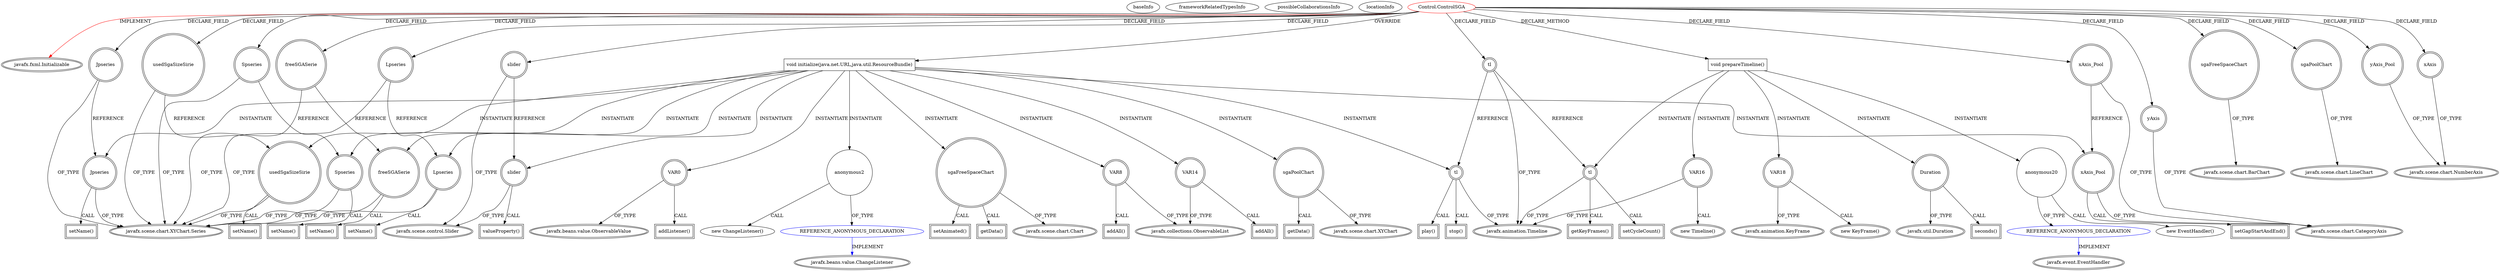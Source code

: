 digraph {
baseInfo[graphId=2701,category="extension_graph",isAnonymous=false,possibleRelation=true]
frameworkRelatedTypesInfo[0="javafx.fxml.Initializable"]
possibleCollaborationsInfo[0="2701~OVERRIDING_METHOD_DECLARATION-INSTANTIATION-~javafx.fxml.Initializable ~javafx.beans.value.ChangeListener ~false~true",1="2701~CLIENT_METHOD_DECLARATION-INSTANTIATION-~javafx.fxml.Initializable ~javafx.event.EventHandler ~false~true"]
locationInfo[projectName="geyrix57-Proyecto_1_Bases",filePath="/geyrix57-Proyecto_1_Bases/Proyecto_1_Bases-master/src/Control/ControlSGA.java",contextSignature="ControlSGA",graphId="2701"]
0[label="Control.ControlSGA",vertexType="ROOT_CLIENT_CLASS_DECLARATION",isFrameworkType=false,color=red]
1[label="javafx.fxml.Initializable",vertexType="FRAMEWORK_INTERFACE_TYPE",isFrameworkType=true,peripheries=2]
2[label="Jpseries",vertexType="FIELD_DECLARATION",isFrameworkType=true,peripheries=2,shape=circle]
3[label="javafx.scene.chart.XYChart.Series",vertexType="FRAMEWORK_CLASS_TYPE",isFrameworkType=true,peripheries=2]
4[label="Lpseries",vertexType="FIELD_DECLARATION",isFrameworkType=true,peripheries=2,shape=circle]
6[label="Spseries",vertexType="FIELD_DECLARATION",isFrameworkType=true,peripheries=2,shape=circle]
8[label="freeSGASerie",vertexType="FIELD_DECLARATION",isFrameworkType=true,peripheries=2,shape=circle]
10[label="sgaFreeSpaceChart",vertexType="FIELD_DECLARATION",isFrameworkType=true,peripheries=2,shape=circle]
11[label="javafx.scene.chart.BarChart",vertexType="FRAMEWORK_CLASS_TYPE",isFrameworkType=true,peripheries=2]
12[label="sgaPoolChart",vertexType="FIELD_DECLARATION",isFrameworkType=true,peripheries=2,shape=circle]
13[label="javafx.scene.chart.LineChart",vertexType="FRAMEWORK_CLASS_TYPE",isFrameworkType=true,peripheries=2]
14[label="slider",vertexType="FIELD_DECLARATION",isFrameworkType=true,peripheries=2,shape=circle]
15[label="javafx.scene.control.Slider",vertexType="FRAMEWORK_CLASS_TYPE",isFrameworkType=true,peripheries=2]
16[label="tl",vertexType="FIELD_DECLARATION",isFrameworkType=true,peripheries=2,shape=circle]
17[label="javafx.animation.Timeline",vertexType="FRAMEWORK_CLASS_TYPE",isFrameworkType=true,peripheries=2]
18[label="usedSgaSizeSirie",vertexType="FIELD_DECLARATION",isFrameworkType=true,peripheries=2,shape=circle]
20[label="xAxis",vertexType="FIELD_DECLARATION",isFrameworkType=true,peripheries=2,shape=circle]
21[label="javafx.scene.chart.NumberAxis",vertexType="FRAMEWORK_CLASS_TYPE",isFrameworkType=true,peripheries=2]
22[label="xAxis_Pool",vertexType="FIELD_DECLARATION",isFrameworkType=true,peripheries=2,shape=circle]
23[label="javafx.scene.chart.CategoryAxis",vertexType="FRAMEWORK_CLASS_TYPE",isFrameworkType=true,peripheries=2]
24[label="yAxis",vertexType="FIELD_DECLARATION",isFrameworkType=true,peripheries=2,shape=circle]
26[label="yAxis_Pool",vertexType="FIELD_DECLARATION",isFrameworkType=true,peripheries=2,shape=circle]
28[label="void initialize(java.net.URL,java.util.ResourceBundle)",vertexType="OVERRIDING_METHOD_DECLARATION",isFrameworkType=false,shape=box]
29[label="VAR0",vertexType="VARIABLE_EXPRESION",isFrameworkType=true,peripheries=2,shape=circle]
31[label="javafx.beans.value.ObservableValue",vertexType="FRAMEWORK_INTERFACE_TYPE",isFrameworkType=true,peripheries=2]
30[label="addListener()",vertexType="INSIDE_CALL",isFrameworkType=true,peripheries=2,shape=box]
32[label="slider",vertexType="VARIABLE_EXPRESION",isFrameworkType=true,peripheries=2,shape=circle]
33[label="valueProperty()",vertexType="INSIDE_CALL",isFrameworkType=true,peripheries=2,shape=box]
36[label="anonymous2",vertexType="VARIABLE_EXPRESION",isFrameworkType=false,shape=circle]
37[label="REFERENCE_ANONYMOUS_DECLARATION",vertexType="REFERENCE_ANONYMOUS_DECLARATION",isFrameworkType=false,color=blue]
38[label="javafx.beans.value.ChangeListener",vertexType="FRAMEWORK_INTERFACE_TYPE",isFrameworkType=true,peripheries=2]
35[label="new ChangeListener()",vertexType="CONSTRUCTOR_CALL",isFrameworkType=false]
39[label="tl",vertexType="VARIABLE_EXPRESION",isFrameworkType=true,peripheries=2,shape=circle]
40[label="stop()",vertexType="INSIDE_CALL",isFrameworkType=true,peripheries=2,shape=box]
43[label="play()",vertexType="INSIDE_CALL",isFrameworkType=true,peripheries=2,shape=box]
44[label="sgaFreeSpaceChart",vertexType="VARIABLE_EXPRESION",isFrameworkType=true,peripheries=2,shape=circle]
46[label="javafx.scene.chart.Chart",vertexType="FRAMEWORK_CLASS_TYPE",isFrameworkType=true,peripheries=2]
45[label="setAnimated()",vertexType="INSIDE_CALL",isFrameworkType=true,peripheries=2,shape=box]
47[label="freeSGASerie",vertexType="VARIABLE_EXPRESION",isFrameworkType=true,peripheries=2,shape=circle]
48[label="setName()",vertexType="INSIDE_CALL",isFrameworkType=true,peripheries=2,shape=box]
50[label="usedSgaSizeSirie",vertexType="VARIABLE_EXPRESION",isFrameworkType=true,peripheries=2,shape=circle]
51[label="setName()",vertexType="INSIDE_CALL",isFrameworkType=true,peripheries=2,shape=box]
53[label="VAR8",vertexType="VARIABLE_EXPRESION",isFrameworkType=true,peripheries=2,shape=circle]
55[label="javafx.collections.ObservableList",vertexType="FRAMEWORK_INTERFACE_TYPE",isFrameworkType=true,peripheries=2]
54[label="addAll()",vertexType="INSIDE_CALL",isFrameworkType=true,peripheries=2,shape=box]
57[label="getData()",vertexType="INSIDE_CALL",isFrameworkType=true,peripheries=2,shape=box]
58[label="xAxis_Pool",vertexType="VARIABLE_EXPRESION",isFrameworkType=true,peripheries=2,shape=circle]
59[label="setGapStartAndEnd()",vertexType="INSIDE_CALL",isFrameworkType=true,peripheries=2,shape=box]
61[label="Spseries",vertexType="VARIABLE_EXPRESION",isFrameworkType=true,peripheries=2,shape=circle]
62[label="setName()",vertexType="INSIDE_CALL",isFrameworkType=true,peripheries=2,shape=box]
64[label="Lpseries",vertexType="VARIABLE_EXPRESION",isFrameworkType=true,peripheries=2,shape=circle]
65[label="setName()",vertexType="INSIDE_CALL",isFrameworkType=true,peripheries=2,shape=box]
67[label="Jpseries",vertexType="VARIABLE_EXPRESION",isFrameworkType=true,peripheries=2,shape=circle]
68[label="setName()",vertexType="INSIDE_CALL",isFrameworkType=true,peripheries=2,shape=box]
70[label="VAR14",vertexType="VARIABLE_EXPRESION",isFrameworkType=true,peripheries=2,shape=circle]
71[label="addAll()",vertexType="INSIDE_CALL",isFrameworkType=true,peripheries=2,shape=box]
73[label="sgaPoolChart",vertexType="VARIABLE_EXPRESION",isFrameworkType=true,peripheries=2,shape=circle]
75[label="javafx.scene.chart.XYChart",vertexType="FRAMEWORK_CLASS_TYPE",isFrameworkType=true,peripheries=2]
74[label="getData()",vertexType="INSIDE_CALL",isFrameworkType=true,peripheries=2,shape=box]
76[label="void prepareTimeline()",vertexType="CLIENT_METHOD_DECLARATION",isFrameworkType=false,shape=box]
78[label="VAR16",vertexType="VARIABLE_EXPRESION",isFrameworkType=true,peripheries=2,shape=circle]
77[label="new Timeline()",vertexType="CONSTRUCTOR_CALL",isFrameworkType=true,peripheries=2]
80[label="tl",vertexType="VARIABLE_EXPRESION",isFrameworkType=true,peripheries=2,shape=circle]
81[label="getKeyFrames()",vertexType="INSIDE_CALL",isFrameworkType=true,peripheries=2,shape=box]
84[label="VAR18",vertexType="VARIABLE_EXPRESION",isFrameworkType=true,peripheries=2,shape=circle]
85[label="javafx.animation.KeyFrame",vertexType="FRAMEWORK_CLASS_TYPE",isFrameworkType=true,peripheries=2]
83[label="new KeyFrame()",vertexType="CONSTRUCTOR_CALL",isFrameworkType=true,peripheries=2]
86[label="Duration",vertexType="VARIABLE_EXPRESION",isFrameworkType=true,peripheries=2,shape=circle]
88[label="javafx.util.Duration",vertexType="FRAMEWORK_CLASS_TYPE",isFrameworkType=true,peripheries=2]
87[label="seconds()",vertexType="INSIDE_CALL",isFrameworkType=true,peripheries=2,shape=box]
90[label="anonymous20",vertexType="VARIABLE_EXPRESION",isFrameworkType=false,shape=circle]
91[label="REFERENCE_ANONYMOUS_DECLARATION",vertexType="REFERENCE_ANONYMOUS_DECLARATION",isFrameworkType=false,color=blue]
92[label="javafx.event.EventHandler",vertexType="FRAMEWORK_INTERFACE_TYPE",isFrameworkType=true,peripheries=2]
89[label="new EventHandler()",vertexType="CONSTRUCTOR_CALL",isFrameworkType=false]
94[label="setCycleCount()",vertexType="INSIDE_CALL",isFrameworkType=true,peripheries=2,shape=box]
0->1[label="IMPLEMENT",color=red]
0->2[label="DECLARE_FIELD"]
2->3[label="OF_TYPE"]
0->4[label="DECLARE_FIELD"]
4->3[label="OF_TYPE"]
0->6[label="DECLARE_FIELD"]
6->3[label="OF_TYPE"]
0->8[label="DECLARE_FIELD"]
8->3[label="OF_TYPE"]
0->10[label="DECLARE_FIELD"]
10->11[label="OF_TYPE"]
0->12[label="DECLARE_FIELD"]
12->13[label="OF_TYPE"]
0->14[label="DECLARE_FIELD"]
14->15[label="OF_TYPE"]
0->16[label="DECLARE_FIELD"]
16->17[label="OF_TYPE"]
0->18[label="DECLARE_FIELD"]
18->3[label="OF_TYPE"]
0->20[label="DECLARE_FIELD"]
20->21[label="OF_TYPE"]
0->22[label="DECLARE_FIELD"]
22->23[label="OF_TYPE"]
0->24[label="DECLARE_FIELD"]
24->23[label="OF_TYPE"]
0->26[label="DECLARE_FIELD"]
26->21[label="OF_TYPE"]
0->28[label="OVERRIDE"]
28->29[label="INSTANTIATE"]
29->31[label="OF_TYPE"]
29->30[label="CALL"]
28->32[label="INSTANTIATE"]
14->32[label="REFERENCE"]
32->15[label="OF_TYPE"]
32->33[label="CALL"]
28->36[label="INSTANTIATE"]
37->38[label="IMPLEMENT",color=blue]
36->37[label="OF_TYPE"]
36->35[label="CALL"]
28->39[label="INSTANTIATE"]
16->39[label="REFERENCE"]
39->17[label="OF_TYPE"]
39->40[label="CALL"]
39->43[label="CALL"]
28->44[label="INSTANTIATE"]
44->46[label="OF_TYPE"]
44->45[label="CALL"]
28->47[label="INSTANTIATE"]
8->47[label="REFERENCE"]
47->3[label="OF_TYPE"]
47->48[label="CALL"]
28->50[label="INSTANTIATE"]
18->50[label="REFERENCE"]
50->3[label="OF_TYPE"]
50->51[label="CALL"]
28->53[label="INSTANTIATE"]
53->55[label="OF_TYPE"]
53->54[label="CALL"]
44->57[label="CALL"]
28->58[label="INSTANTIATE"]
22->58[label="REFERENCE"]
58->23[label="OF_TYPE"]
58->59[label="CALL"]
28->61[label="INSTANTIATE"]
6->61[label="REFERENCE"]
61->3[label="OF_TYPE"]
61->62[label="CALL"]
28->64[label="INSTANTIATE"]
4->64[label="REFERENCE"]
64->3[label="OF_TYPE"]
64->65[label="CALL"]
28->67[label="INSTANTIATE"]
2->67[label="REFERENCE"]
67->3[label="OF_TYPE"]
67->68[label="CALL"]
28->70[label="INSTANTIATE"]
70->55[label="OF_TYPE"]
70->71[label="CALL"]
28->73[label="INSTANTIATE"]
73->75[label="OF_TYPE"]
73->74[label="CALL"]
0->76[label="DECLARE_METHOD"]
76->78[label="INSTANTIATE"]
78->17[label="OF_TYPE"]
78->77[label="CALL"]
76->80[label="INSTANTIATE"]
16->80[label="REFERENCE"]
80->17[label="OF_TYPE"]
80->81[label="CALL"]
76->84[label="INSTANTIATE"]
84->85[label="OF_TYPE"]
84->83[label="CALL"]
76->86[label="INSTANTIATE"]
86->88[label="OF_TYPE"]
86->87[label="CALL"]
76->90[label="INSTANTIATE"]
91->92[label="IMPLEMENT",color=blue]
90->91[label="OF_TYPE"]
90->89[label="CALL"]
80->94[label="CALL"]
}
